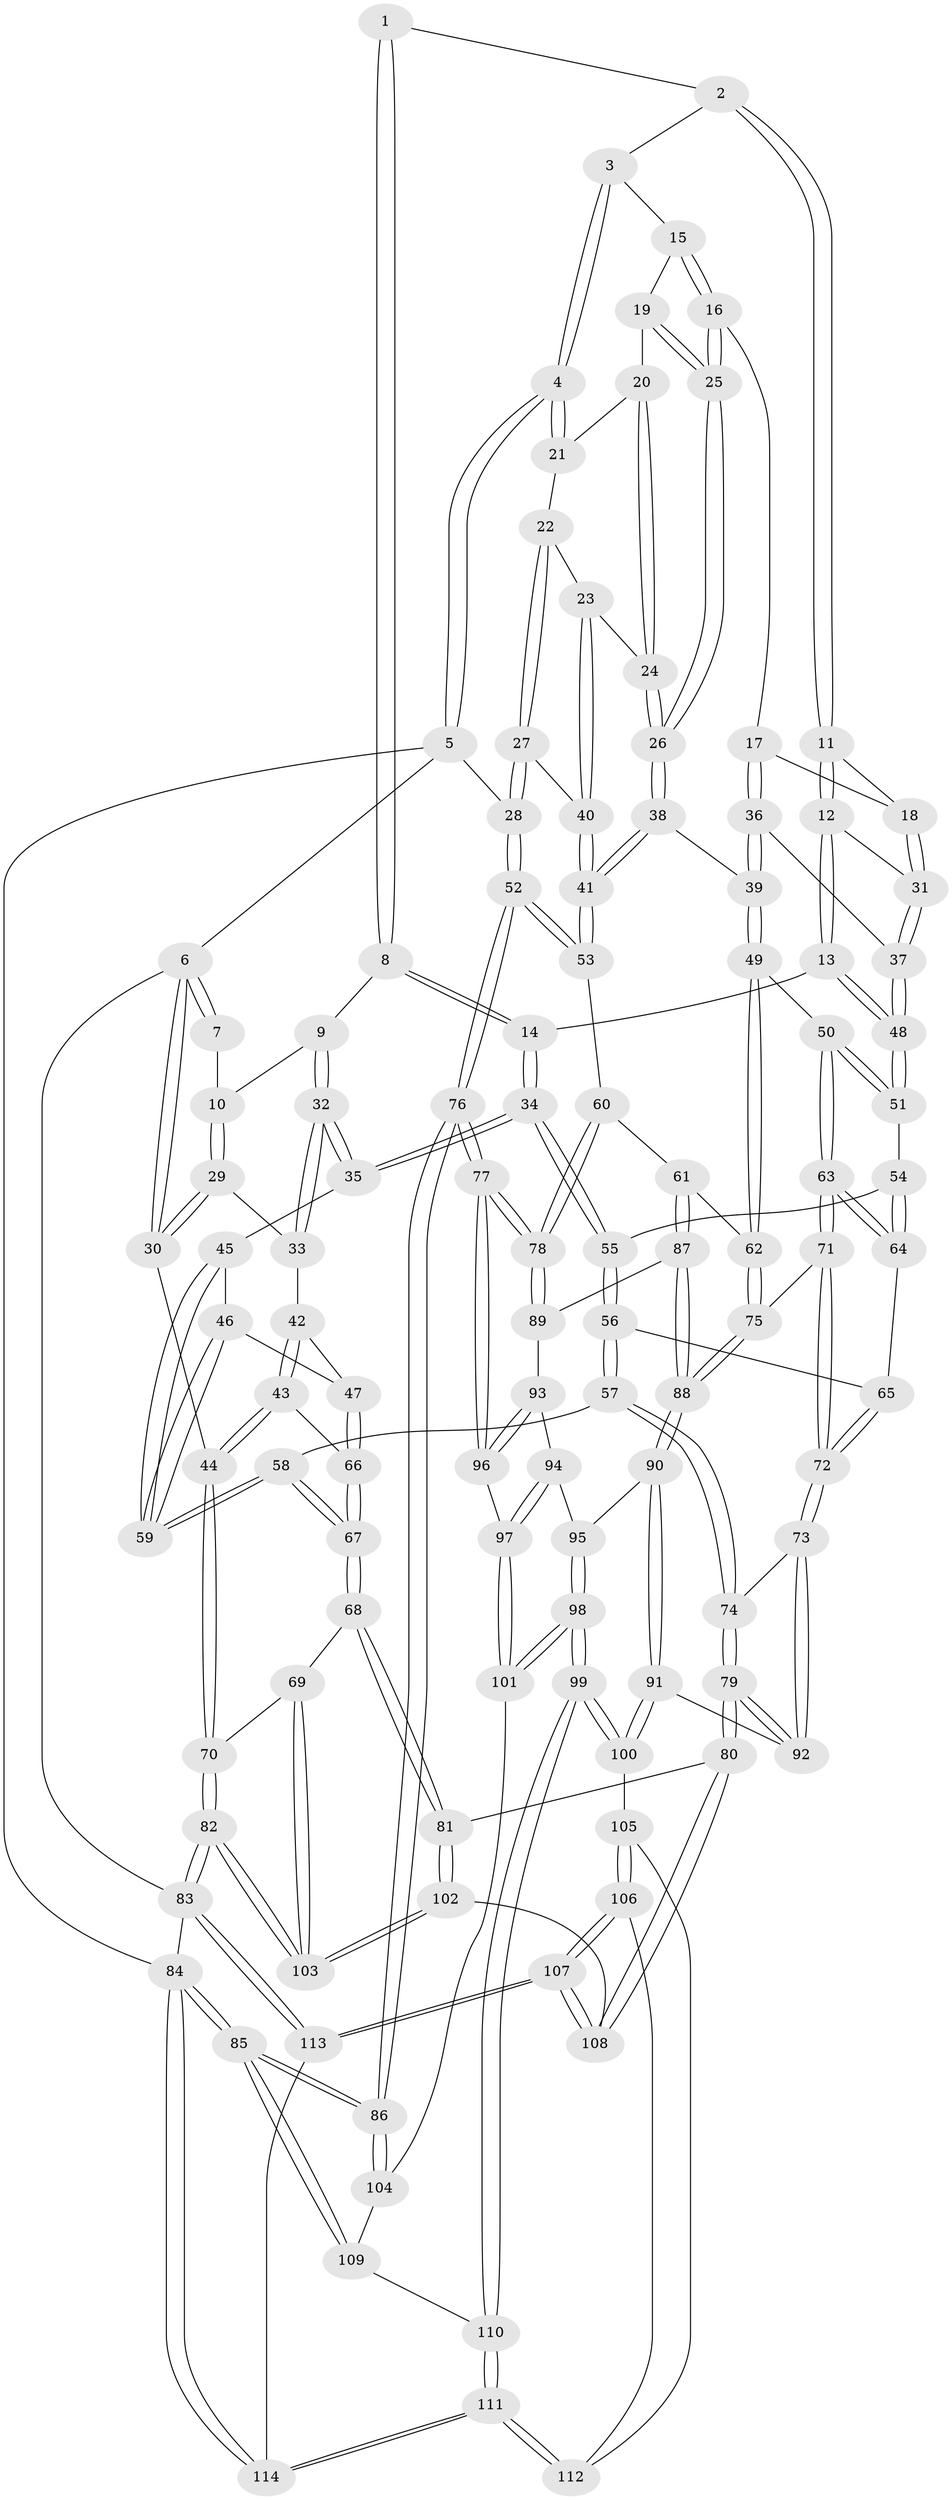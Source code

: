 // coarse degree distribution, {3: 0.15151515151515152, 4: 0.42424242424242425, 6: 0.015151515151515152, 5: 0.3939393939393939, 2: 0.015151515151515152}
// Generated by graph-tools (version 1.1) at 2025/42/03/06/25 10:42:35]
// undirected, 114 vertices, 282 edges
graph export_dot {
graph [start="1"]
  node [color=gray90,style=filled];
  1 [pos="+0.3908013702128875+0"];
  2 [pos="+0.6145540506516148+0"];
  3 [pos="+0.7547142124061121+0"];
  4 [pos="+1+0"];
  5 [pos="+1+0"];
  6 [pos="+0+0"];
  7 [pos="+0.11868713380711017+0"];
  8 [pos="+0.33529536547191185+0.030040869088965725"];
  9 [pos="+0.1881538815980897+0.12040967066959424"];
  10 [pos="+0.161422993042036+0.10672141907613318"];
  11 [pos="+0.6008231386143731+0.025017082073303155"];
  12 [pos="+0.4510407863055396+0.2340262496512776"];
  13 [pos="+0.4229931619544535+0.2558354607115531"];
  14 [pos="+0.4171203502175023+0.2578620679235896"];
  15 [pos="+0.8091180065440451+0.07610313712320235"];
  16 [pos="+0.7683193312255139+0.15583003408421223"];
  17 [pos="+0.7328025260559725+0.16921851857702958"];
  18 [pos="+0.6554893720078931+0.12572104242156687"];
  19 [pos="+0.8571743018659445+0.11424704571719416"];
  20 [pos="+0.908831446632681+0.11396502727065076"];
  21 [pos="+0.9449110674609406+0.09594824319805495"];
  22 [pos="+0.9523276412446176+0.12042503373550685"];
  23 [pos="+0.9314438681562072+0.22288170057033965"];
  24 [pos="+0.8978125432223029+0.22092623166741918"];
  25 [pos="+0.8543653792360326+0.21923121840091073"];
  26 [pos="+0.860357964431423+0.2293649626522827"];
  27 [pos="+1+0.26019283943746757"];
  28 [pos="+1+0.28075527820113766"];
  29 [pos="+0+0.13255879704474657"];
  30 [pos="+0+0.08694811396175388"];
  31 [pos="+0.628838099053594+0.22496396763969065"];
  32 [pos="+0.22680686622821117+0.26177438736081726"];
  33 [pos="+0.15614228256760587+0.27557201281337146"];
  34 [pos="+0.38819894838435337+0.29282635484452046"];
  35 [pos="+0.2788322591685623+0.29017165088588154"];
  36 [pos="+0.725174902416693+0.2997277216180553"];
  37 [pos="+0.6871764056321057+0.3048716403731437"];
  38 [pos="+0.8054517647690448+0.32871355032858063"];
  39 [pos="+0.7998323440085328+0.32903639412872754"];
  40 [pos="+1+0.26225269440490634"];
  41 [pos="+0.8714285975238342+0.3805166356311224"];
  42 [pos="+0.15064656213220198+0.28117100506440856"];
  43 [pos="+0+0.39285930257432133"];
  44 [pos="+0+0.3662140405762396"];
  45 [pos="+0.2316319191304327+0.37214315532847997"];
  46 [pos="+0.13286083880117183+0.4302553822150418"];
  47 [pos="+0.12385782579858198+0.430981945420239"];
  48 [pos="+0.6364771275163467+0.3475222957959088"];
  49 [pos="+0.7140205951750976+0.4909496425042188"];
  50 [pos="+0.649711304796136+0.499877083267169"];
  51 [pos="+0.6291810788355165+0.38859428247327077"];
  52 [pos="+1+0.4591947978777704"];
  53 [pos="+0.9172811281043165+0.4831043644764679"];
  54 [pos="+0.5567771428850579+0.39977159303242427"];
  55 [pos="+0.39618231379626867+0.3294879713044996"];
  56 [pos="+0.405795300625039+0.46407489892612946"];
  57 [pos="+0.35430812247628685+0.5114302067911497"];
  58 [pos="+0.25393626133803365+0.5263662908846752"];
  59 [pos="+0.23991579195475995+0.49926614187812174"];
  60 [pos="+0.9097020440458405+0.49325562547313895"];
  61 [pos="+0.8563724567556422+0.5478639724017853"];
  62 [pos="+0.8228567153608302+0.5406910609455182"];
  63 [pos="+0.619545497637099+0.5335211226458144"];
  64 [pos="+0.5134680500141071+0.4966481729966921"];
  65 [pos="+0.4416080021012985+0.48516303762310287"];
  66 [pos="+0.07192530375214382+0.453077168597656"];
  67 [pos="+0.13843887791221696+0.6497355855990044"];
  68 [pos="+0.1334971036111527+0.6693124329900286"];
  69 [pos="+0.06369994842679384+0.6772242283782612"];
  70 [pos="+0+0.6692643487069622"];
  71 [pos="+0.6195800165202117+0.5657463691097502"];
  72 [pos="+0.4892077515425766+0.6889295783858284"];
  73 [pos="+0.48100004533664864+0.7073973260064543"];
  74 [pos="+0.35518247861897695+0.522603724479496"];
  75 [pos="+0.6778115086914769+0.6462261973176893"];
  76 [pos="+1+0.863238198737617"];
  77 [pos="+1+0.8013129095202226"];
  78 [pos="+1+0.7335235941459116"];
  79 [pos="+0.3414810574012492+0.756165384192607"];
  80 [pos="+0.29328185388533945+0.793210534878024"];
  81 [pos="+0.14239790156308788+0.679734986430234"];
  82 [pos="+0+1"];
  83 [pos="+0+1"];
  84 [pos="+1+1"];
  85 [pos="+1+1"];
  86 [pos="+1+0.8655592154472586"];
  87 [pos="+0.8595255973680662+0.6449932136457661"];
  88 [pos="+0.6898376061074332+0.6770829189676199"];
  89 [pos="+0.861379628093736+0.6483597355779597"];
  90 [pos="+0.6863993712649724+0.6953300322811236"];
  91 [pos="+0.5698879431711831+0.7840140868317405"];
  92 [pos="+0.4795810369895002+0.7119690266790432"];
  93 [pos="+0.8395257388070015+0.7198493081942505"];
  94 [pos="+0.7546418189665494+0.7595057847246646"];
  95 [pos="+0.738781154787811+0.761410975017413"];
  96 [pos="+0.8575859917452779+0.7807286627324378"];
  97 [pos="+0.8385950071922773+0.819558215938465"];
  98 [pos="+0.7222284676621655+0.8614498041786534"];
  99 [pos="+0.7131862443855166+0.8687003079608461"];
  100 [pos="+0.581380816061599+0.8315467771245243"];
  101 [pos="+0.8325730639149016+0.8599454264916314"];
  102 [pos="+0.052757652367008474+0.9180066490221099"];
  103 [pos="+0+0.9578370067999755"];
  104 [pos="+0.8418139767265079+0.8697331672492967"];
  105 [pos="+0.5793615279493057+0.8354708081011799"];
  106 [pos="+0.42021793422753373+0.9524696587947609"];
  107 [pos="+0.34055401754388753+0.9911476032429446"];
  108 [pos="+0.29615443342029524+0.8693345690449138"];
  109 [pos="+0.8409856456655803+0.9335162580661545"];
  110 [pos="+0.7188427339004642+1"];
  111 [pos="+0.6986586058195163+1"];
  112 [pos="+0.59995143869455+0.9649158930937193"];
  113 [pos="+0.32407375026278795+1"];
  114 [pos="+0.697883393688933+1"];
  1 -- 2;
  1 -- 8;
  1 -- 8;
  2 -- 3;
  2 -- 11;
  2 -- 11;
  3 -- 4;
  3 -- 4;
  3 -- 15;
  4 -- 5;
  4 -- 5;
  4 -- 21;
  4 -- 21;
  5 -- 6;
  5 -- 28;
  5 -- 84;
  6 -- 7;
  6 -- 7;
  6 -- 30;
  6 -- 30;
  6 -- 83;
  7 -- 10;
  8 -- 9;
  8 -- 14;
  8 -- 14;
  9 -- 10;
  9 -- 32;
  9 -- 32;
  10 -- 29;
  10 -- 29;
  11 -- 12;
  11 -- 12;
  11 -- 18;
  12 -- 13;
  12 -- 13;
  12 -- 31;
  13 -- 14;
  13 -- 48;
  13 -- 48;
  14 -- 34;
  14 -- 34;
  15 -- 16;
  15 -- 16;
  15 -- 19;
  16 -- 17;
  16 -- 25;
  16 -- 25;
  17 -- 18;
  17 -- 36;
  17 -- 36;
  18 -- 31;
  18 -- 31;
  19 -- 20;
  19 -- 25;
  19 -- 25;
  20 -- 21;
  20 -- 24;
  20 -- 24;
  21 -- 22;
  22 -- 23;
  22 -- 27;
  22 -- 27;
  23 -- 24;
  23 -- 40;
  23 -- 40;
  24 -- 26;
  24 -- 26;
  25 -- 26;
  25 -- 26;
  26 -- 38;
  26 -- 38;
  27 -- 28;
  27 -- 28;
  27 -- 40;
  28 -- 52;
  28 -- 52;
  29 -- 30;
  29 -- 30;
  29 -- 33;
  30 -- 44;
  31 -- 37;
  31 -- 37;
  32 -- 33;
  32 -- 33;
  32 -- 35;
  32 -- 35;
  33 -- 42;
  34 -- 35;
  34 -- 35;
  34 -- 55;
  34 -- 55;
  35 -- 45;
  36 -- 37;
  36 -- 39;
  36 -- 39;
  37 -- 48;
  37 -- 48;
  38 -- 39;
  38 -- 41;
  38 -- 41;
  39 -- 49;
  39 -- 49;
  40 -- 41;
  40 -- 41;
  41 -- 53;
  41 -- 53;
  42 -- 43;
  42 -- 43;
  42 -- 47;
  43 -- 44;
  43 -- 44;
  43 -- 66;
  44 -- 70;
  44 -- 70;
  45 -- 46;
  45 -- 59;
  45 -- 59;
  46 -- 47;
  46 -- 59;
  46 -- 59;
  47 -- 66;
  47 -- 66;
  48 -- 51;
  48 -- 51;
  49 -- 50;
  49 -- 62;
  49 -- 62;
  50 -- 51;
  50 -- 51;
  50 -- 63;
  50 -- 63;
  51 -- 54;
  52 -- 53;
  52 -- 53;
  52 -- 76;
  52 -- 76;
  53 -- 60;
  54 -- 55;
  54 -- 64;
  54 -- 64;
  55 -- 56;
  55 -- 56;
  56 -- 57;
  56 -- 57;
  56 -- 65;
  57 -- 58;
  57 -- 74;
  57 -- 74;
  58 -- 59;
  58 -- 59;
  58 -- 67;
  58 -- 67;
  60 -- 61;
  60 -- 78;
  60 -- 78;
  61 -- 62;
  61 -- 87;
  61 -- 87;
  62 -- 75;
  62 -- 75;
  63 -- 64;
  63 -- 64;
  63 -- 71;
  63 -- 71;
  64 -- 65;
  65 -- 72;
  65 -- 72;
  66 -- 67;
  66 -- 67;
  67 -- 68;
  67 -- 68;
  68 -- 69;
  68 -- 81;
  68 -- 81;
  69 -- 70;
  69 -- 103;
  69 -- 103;
  70 -- 82;
  70 -- 82;
  71 -- 72;
  71 -- 72;
  71 -- 75;
  72 -- 73;
  72 -- 73;
  73 -- 74;
  73 -- 92;
  73 -- 92;
  74 -- 79;
  74 -- 79;
  75 -- 88;
  75 -- 88;
  76 -- 77;
  76 -- 77;
  76 -- 86;
  76 -- 86;
  77 -- 78;
  77 -- 78;
  77 -- 96;
  77 -- 96;
  78 -- 89;
  78 -- 89;
  79 -- 80;
  79 -- 80;
  79 -- 92;
  79 -- 92;
  80 -- 81;
  80 -- 108;
  80 -- 108;
  81 -- 102;
  81 -- 102;
  82 -- 83;
  82 -- 83;
  82 -- 103;
  82 -- 103;
  83 -- 113;
  83 -- 113;
  83 -- 84;
  84 -- 85;
  84 -- 85;
  84 -- 114;
  84 -- 114;
  85 -- 86;
  85 -- 86;
  85 -- 109;
  85 -- 109;
  86 -- 104;
  86 -- 104;
  87 -- 88;
  87 -- 88;
  87 -- 89;
  88 -- 90;
  88 -- 90;
  89 -- 93;
  90 -- 91;
  90 -- 91;
  90 -- 95;
  91 -- 92;
  91 -- 100;
  91 -- 100;
  93 -- 94;
  93 -- 96;
  93 -- 96;
  94 -- 95;
  94 -- 97;
  94 -- 97;
  95 -- 98;
  95 -- 98;
  96 -- 97;
  97 -- 101;
  97 -- 101;
  98 -- 99;
  98 -- 99;
  98 -- 101;
  98 -- 101;
  99 -- 100;
  99 -- 100;
  99 -- 110;
  99 -- 110;
  100 -- 105;
  101 -- 104;
  102 -- 103;
  102 -- 103;
  102 -- 108;
  104 -- 109;
  105 -- 106;
  105 -- 106;
  105 -- 112;
  106 -- 107;
  106 -- 107;
  106 -- 112;
  107 -- 108;
  107 -- 108;
  107 -- 113;
  107 -- 113;
  109 -- 110;
  110 -- 111;
  110 -- 111;
  111 -- 112;
  111 -- 112;
  111 -- 114;
  111 -- 114;
  113 -- 114;
}
